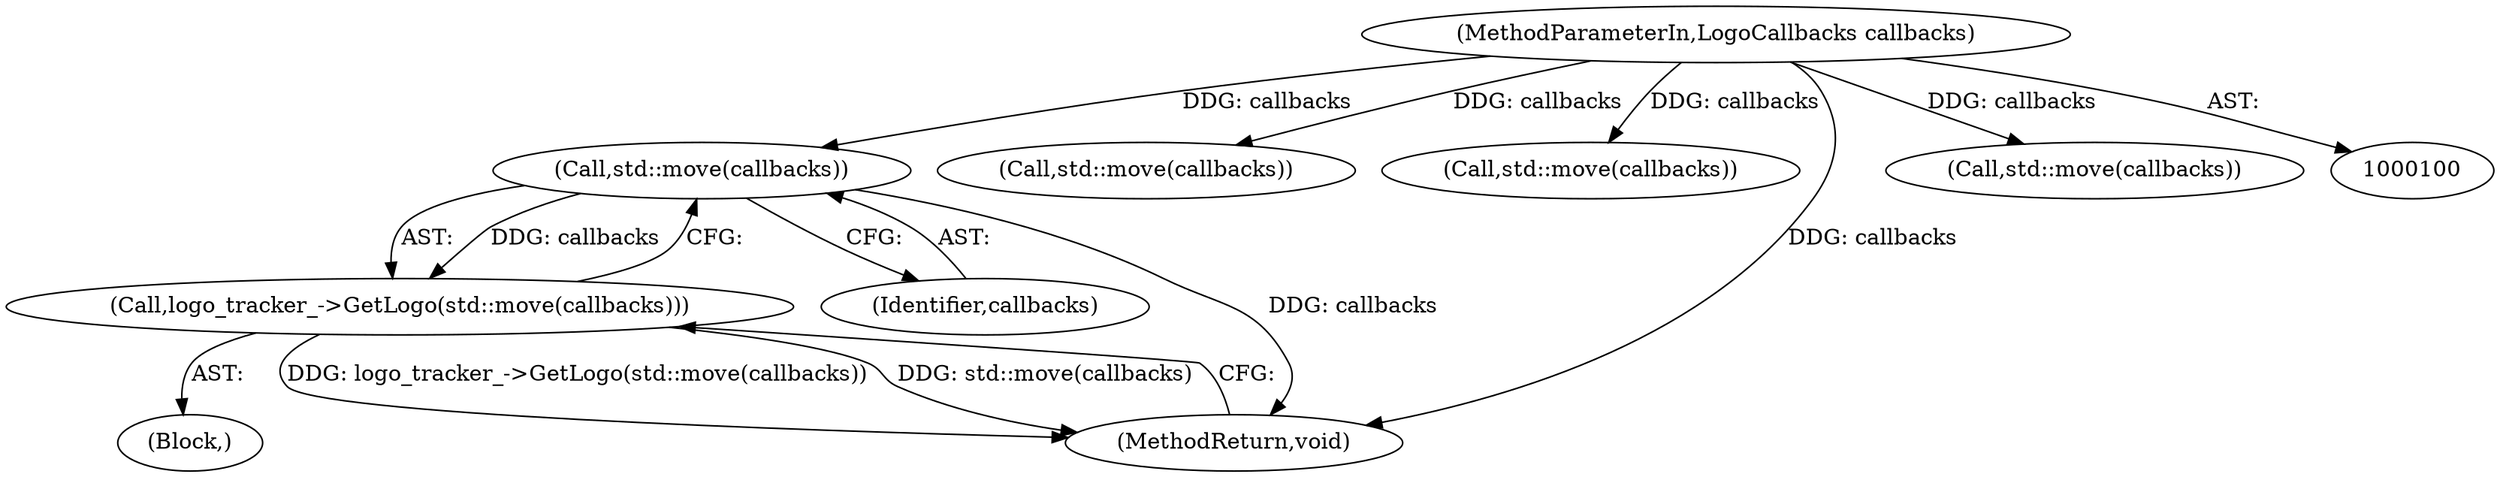digraph "1_Chrome_deaa07bec5d105ffc546d37eba3da4cba341fc03_1@API" {
"1000300" [label="(Call,std::move(callbacks))"];
"1000101" [label="(MethodParameterIn,LogoCallbacks callbacks)"];
"1000299" [label="(Call,logo_tracker_->GetLogo(std::move(callbacks)))"];
"1000299" [label="(Call,logo_tracker_->GetLogo(std::move(callbacks)))"];
"1000300" [label="(Call,std::move(callbacks))"];
"1000301" [label="(Identifier,callbacks)"];
"1000206" [label="(Call,std::move(callbacks))"];
"1000120" [label="(Call,std::move(callbacks))"];
"1000101" [label="(MethodParameterIn,LogoCallbacks callbacks)"];
"1000102" [label="(Block,)"];
"1000302" [label="(MethodReturn,void)"];
"1000108" [label="(Call,std::move(callbacks))"];
"1000300" -> "1000299"  [label="AST: "];
"1000300" -> "1000301"  [label="CFG: "];
"1000301" -> "1000300"  [label="AST: "];
"1000299" -> "1000300"  [label="CFG: "];
"1000300" -> "1000302"  [label="DDG: callbacks"];
"1000300" -> "1000299"  [label="DDG: callbacks"];
"1000101" -> "1000300"  [label="DDG: callbacks"];
"1000101" -> "1000100"  [label="AST: "];
"1000101" -> "1000302"  [label="DDG: callbacks"];
"1000101" -> "1000108"  [label="DDG: callbacks"];
"1000101" -> "1000120"  [label="DDG: callbacks"];
"1000101" -> "1000206"  [label="DDG: callbacks"];
"1000299" -> "1000102"  [label="AST: "];
"1000302" -> "1000299"  [label="CFG: "];
"1000299" -> "1000302"  [label="DDG: logo_tracker_->GetLogo(std::move(callbacks))"];
"1000299" -> "1000302"  [label="DDG: std::move(callbacks)"];
}
